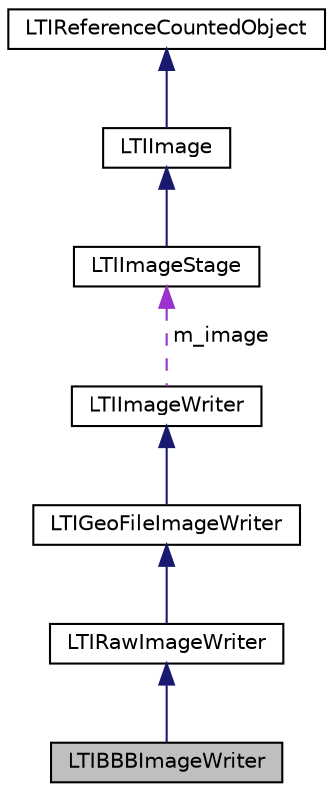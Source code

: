 digraph "LTIBBBImageWriter"
{
  bgcolor="transparent";
  edge [fontname="Helvetica",fontsize="10",labelfontname="Helvetica",labelfontsize="10"];
  node [fontname="Helvetica",fontsize="10",shape=record];
  Node1 [label="LTIBBBImageWriter",height=0.2,width=0.4,color="black", fillcolor="grey75", style="filled" fontcolor="black"];
  Node2 -> Node1 [dir="back",color="midnightblue",fontsize="10",style="solid",fontname="Helvetica"];
  Node2 [label="LTIRawImageWriter",height=0.2,width=0.4,color="black",URL="$a00099.html",tooltip="class for writing RAW files "];
  Node3 -> Node2 [dir="back",color="midnightblue",fontsize="10",style="solid",fontname="Helvetica"];
  Node3 [label="LTIGeoFileImageWriter",height=0.2,width=0.4,color="black",URL="$a00046.html",tooltip="class for writing geographic images to files or streams "];
  Node4 -> Node3 [dir="back",color="midnightblue",fontsize="10",style="solid",fontname="Helvetica"];
  Node4 [label="LTIImageWriter",height=0.2,width=0.4,color="black",URL="$a00057.html",tooltip="abstract class for implementing an image writer "];
  Node5 -> Node4 [dir="back",color="darkorchid3",fontsize="10",style="dashed",label=" m_image" ,fontname="Helvetica"];
  Node5 [label="LTIImageStage",height=0.2,width=0.4,color="black",URL="$a00055.html",tooltip="abstract class for decoding from an image "];
  Node6 -> Node5 [dir="back",color="midnightblue",fontsize="10",style="solid",fontname="Helvetica"];
  Node6 [label="LTIImage",height=0.2,width=0.4,color="black",URL="$a00052.html",tooltip="abstract class representing an image "];
  Node7 -> Node6 [dir="back",color="midnightblue",fontsize="10",style="solid",fontname="Helvetica"];
  Node7 [label="LTIReferenceCountedObject",height=0.2,width=0.4,color="black",URL="$a00100.html",tooltip="LTIReferenceCountedObject is a base class for implementing reference counting. "];
}
